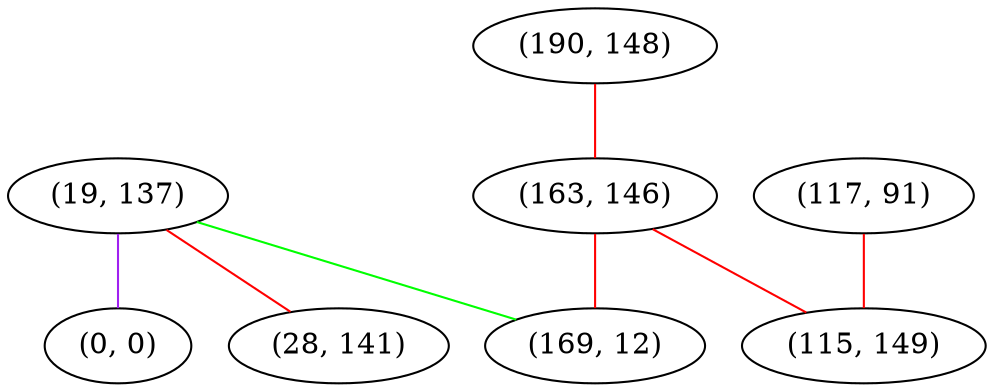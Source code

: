 graph "" {
"(19, 137)";
"(117, 91)";
"(190, 148)";
"(163, 146)";
"(0, 0)";
"(28, 141)";
"(169, 12)";
"(115, 149)";
"(19, 137)" -- "(28, 141)"  [color=red, key=0, weight=1];
"(19, 137)" -- "(0, 0)"  [color=purple, key=0, weight=4];
"(19, 137)" -- "(169, 12)"  [color=green, key=0, weight=2];
"(117, 91)" -- "(115, 149)"  [color=red, key=0, weight=1];
"(190, 148)" -- "(163, 146)"  [color=red, key=0, weight=1];
"(163, 146)" -- "(169, 12)"  [color=red, key=0, weight=1];
"(163, 146)" -- "(115, 149)"  [color=red, key=0, weight=1];
}
